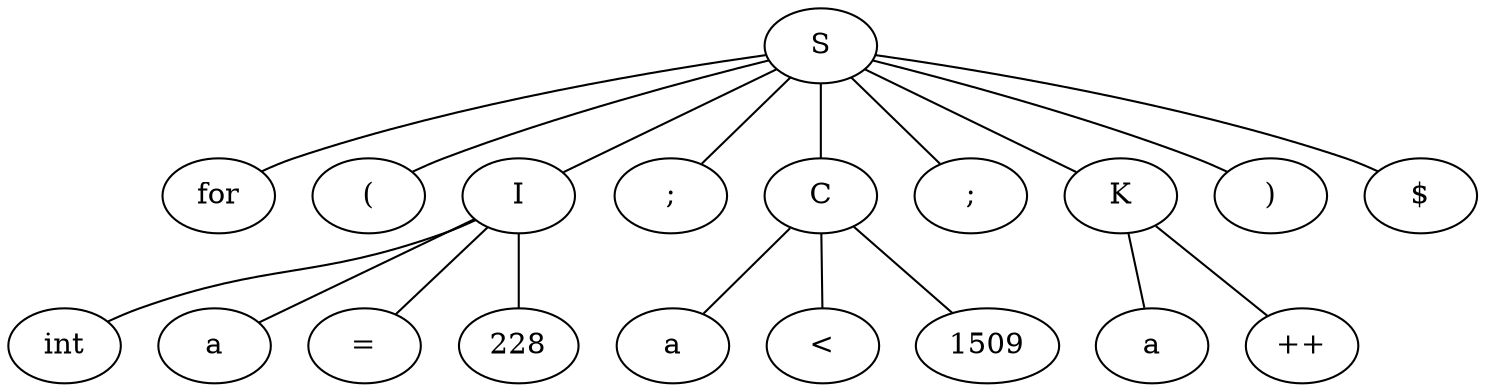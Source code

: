 graph {
S1[label="S"]
S1 -- FOR2
FOR2[label="for"]

S1 -- OPEN_BRACKET3
OPEN_BRACKET3[label="("]

S1 -- I4
I4[label="I"]
I4 -- WORD5
WORD5[label="int"]

I4 -- WORD6
WORD6[label="a"]

I4 -- ASSIGN7
ASSIGN7[label="="]

I4 -- NUMBER8
NUMBER8[label="228"]

S1 -- SEMICOLON5
SEMICOLON5[label=";"]

S1 -- C6
C6[label="C"]
C6 -- WORD7
WORD7[label="a"]

C6 -- LESS8
LESS8[label="<"]

C6 -- NUMBER9
NUMBER9[label="1509"]

S1 -- SEMICOLON7
SEMICOLON7[label=";"]

S1 -- K8
K8[label="K"]
K8 -- WORD9
WORD9[label="a"]

K8 -- INCREMENT10
INCREMENT10[label="++"]

S1 -- CLOSE_BRACKET9
CLOSE_BRACKET9[label=")"]

S1 -- END10
END10[label="$"]

}